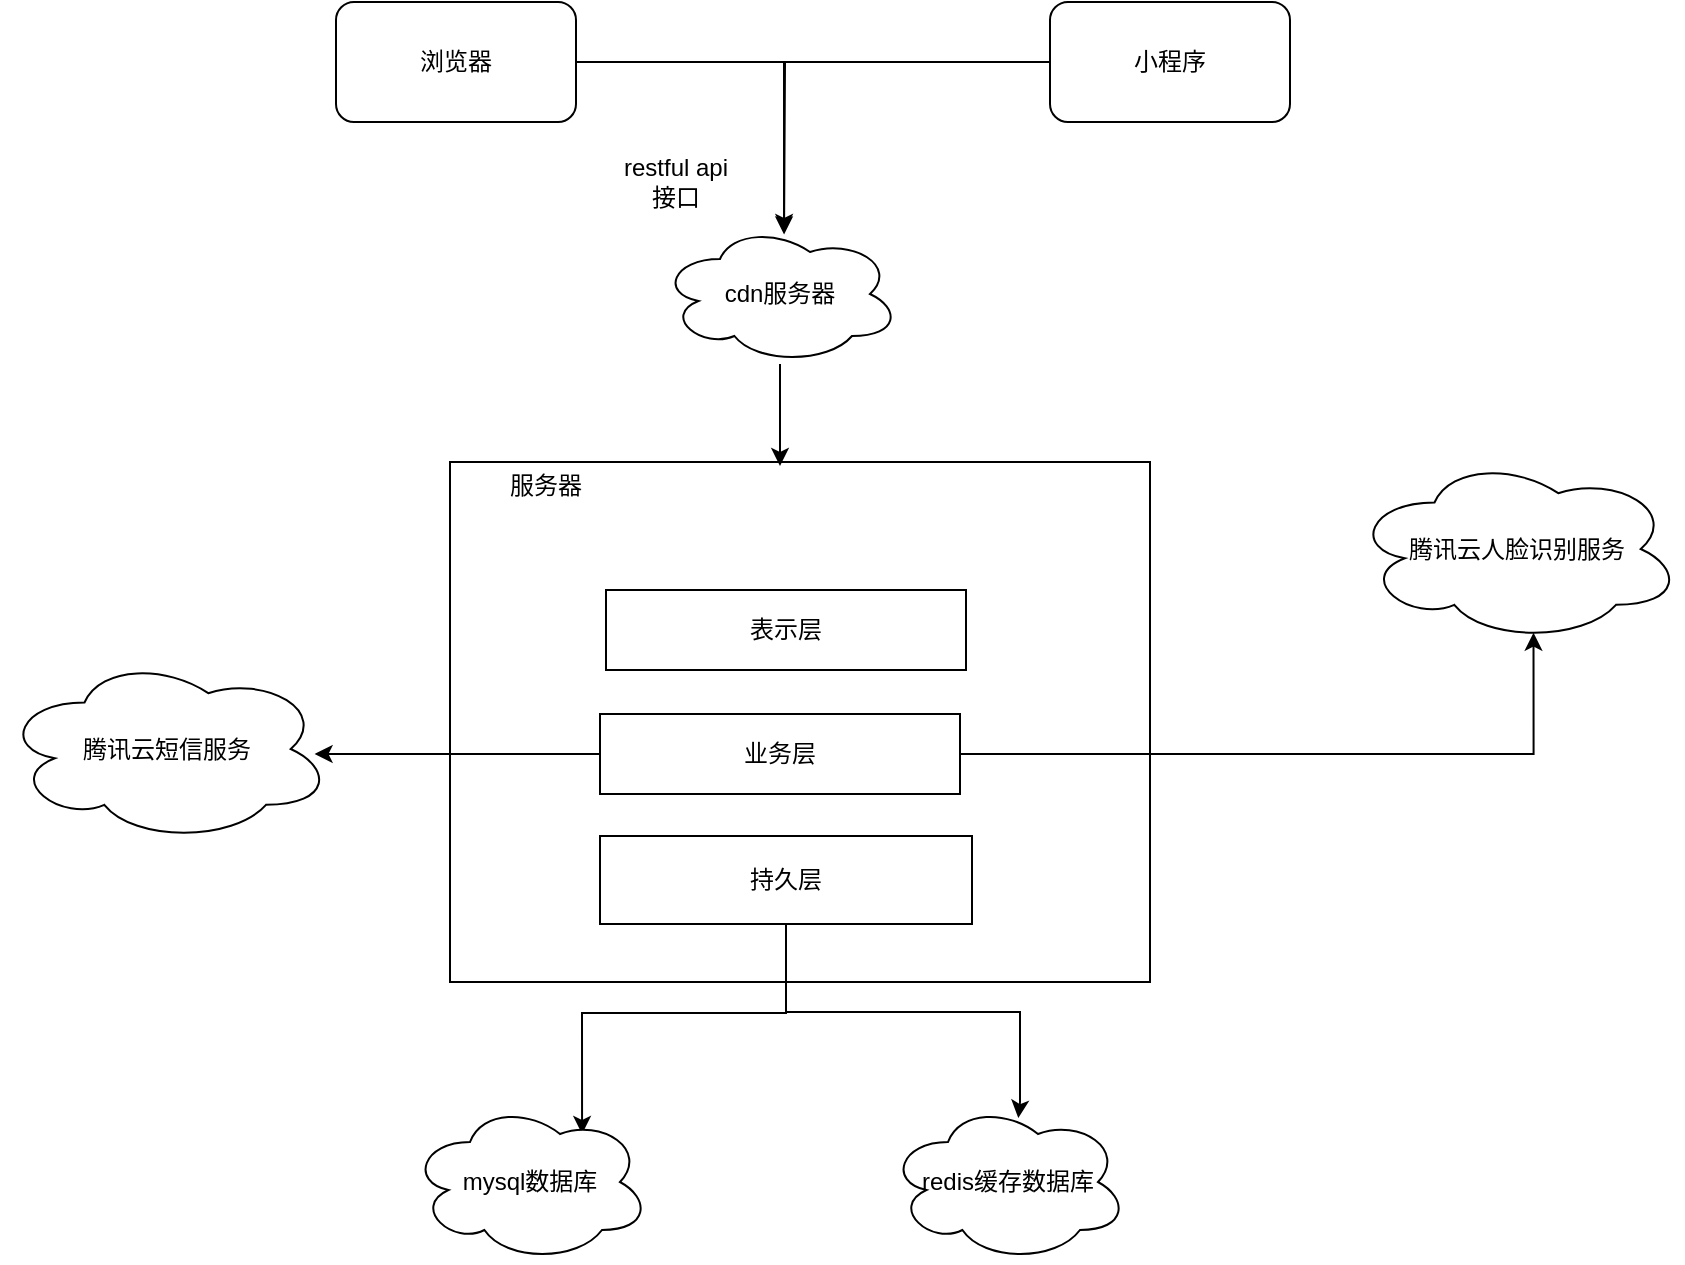 <mxfile version="21.1.8" type="github">
  <diagram name="第 1 页" id="XeerqUyy_gar6S1Ji7a_">
    <mxGraphModel dx="2138" dy="687" grid="0" gridSize="10" guides="1" tooltips="1" connect="1" arrows="1" fold="1" page="1" pageScale="1" pageWidth="827" pageHeight="1169" math="0" shadow="0">
      <root>
        <mxCell id="0" />
        <mxCell id="1" parent="0" />
        <mxCell id="Qf_a833F3A-x0nn4UzPy-19" style="edgeStyle=orthogonalEdgeStyle;rounded=0;orthogonalLoop=1;jettySize=auto;html=1;" edge="1" parent="1" source="Qf_a833F3A-x0nn4UzPy-1">
          <mxGeometry relative="1" as="geometry">
            <mxPoint x="352" y="145" as="targetPoint" />
          </mxGeometry>
        </mxCell>
        <mxCell id="Qf_a833F3A-x0nn4UzPy-1" value="浏览器" style="rounded=1;whiteSpace=wrap;html=1;" vertex="1" parent="1">
          <mxGeometry x="128" y="30" width="120" height="60" as="geometry" />
        </mxCell>
        <mxCell id="Qf_a833F3A-x0nn4UzPy-20" style="edgeStyle=orthogonalEdgeStyle;rounded=0;orthogonalLoop=1;jettySize=auto;html=1;entryX=0.517;entryY=0.075;entryDx=0;entryDy=0;entryPerimeter=0;" edge="1" parent="1" source="Qf_a833F3A-x0nn4UzPy-2" target="Qf_a833F3A-x0nn4UzPy-18">
          <mxGeometry relative="1" as="geometry" />
        </mxCell>
        <mxCell id="Qf_a833F3A-x0nn4UzPy-2" value="小程序" style="rounded=1;whiteSpace=wrap;html=1;" vertex="1" parent="1">
          <mxGeometry x="485" y="30" width="120" height="60" as="geometry" />
        </mxCell>
        <mxCell id="Qf_a833F3A-x0nn4UzPy-5" value="" style="rounded=0;whiteSpace=wrap;html=1;" vertex="1" parent="1">
          <mxGeometry x="185" y="260" width="350" height="260" as="geometry" />
        </mxCell>
        <mxCell id="Qf_a833F3A-x0nn4UzPy-6" value="服务器&lt;br&gt;" style="text;html=1;strokeColor=none;fillColor=none;align=center;verticalAlign=middle;whiteSpace=wrap;rounded=0;" vertex="1" parent="1">
          <mxGeometry x="203" y="257" width="60" height="30" as="geometry" />
        </mxCell>
        <mxCell id="Qf_a833F3A-x0nn4UzPy-10" value="restful api接口" style="text;html=1;strokeColor=none;fillColor=none;align=center;verticalAlign=middle;whiteSpace=wrap;rounded=0;" vertex="1" parent="1">
          <mxGeometry x="268" y="105" width="60" height="30" as="geometry" />
        </mxCell>
        <mxCell id="Qf_a833F3A-x0nn4UzPy-11" value="表示层" style="rounded=0;whiteSpace=wrap;html=1;" vertex="1" parent="1">
          <mxGeometry x="263" y="324" width="180" height="40" as="geometry" />
        </mxCell>
        <mxCell id="Qf_a833F3A-x0nn4UzPy-25" style="edgeStyle=orthogonalEdgeStyle;rounded=0;orthogonalLoop=1;jettySize=auto;html=1;entryX=0.16;entryY=0.55;entryDx=0;entryDy=0;entryPerimeter=0;exitX=0.16;exitY=0.55;exitDx=0;exitDy=0;exitPerimeter=0;" edge="1" parent="1" source="Qf_a833F3A-x0nn4UzPy-17" target="Qf_a833F3A-x0nn4UzPy-17">
          <mxGeometry relative="1" as="geometry" />
        </mxCell>
        <mxCell id="Qf_a833F3A-x0nn4UzPy-31" style="edgeStyle=orthogonalEdgeStyle;rounded=0;orthogonalLoop=1;jettySize=auto;html=1;exitX=1;exitY=0.5;exitDx=0;exitDy=0;entryX=0.55;entryY=0.95;entryDx=0;entryDy=0;entryPerimeter=0;" edge="1" parent="1" source="Qf_a833F3A-x0nn4UzPy-13" target="Qf_a833F3A-x0nn4UzPy-17">
          <mxGeometry relative="1" as="geometry" />
        </mxCell>
        <mxCell id="Qf_a833F3A-x0nn4UzPy-39" style="edgeStyle=orthogonalEdgeStyle;rounded=0;orthogonalLoop=1;jettySize=auto;html=1;" edge="1" parent="1" source="Qf_a833F3A-x0nn4UzPy-13">
          <mxGeometry relative="1" as="geometry">
            <mxPoint x="117.294" y="406" as="targetPoint" />
          </mxGeometry>
        </mxCell>
        <mxCell id="Qf_a833F3A-x0nn4UzPy-13" value="业务层" style="rounded=0;whiteSpace=wrap;html=1;" vertex="1" parent="1">
          <mxGeometry x="260" y="386" width="180" height="40" as="geometry" />
        </mxCell>
        <mxCell id="Qf_a833F3A-x0nn4UzPy-32" style="edgeStyle=orthogonalEdgeStyle;rounded=0;orthogonalLoop=1;jettySize=auto;html=1;entryX=0.717;entryY=0.2;entryDx=0;entryDy=0;entryPerimeter=0;" edge="1" parent="1" source="Qf_a833F3A-x0nn4UzPy-14" target="Qf_a833F3A-x0nn4UzPy-15">
          <mxGeometry relative="1" as="geometry" />
        </mxCell>
        <mxCell id="Qf_a833F3A-x0nn4UzPy-35" style="edgeStyle=orthogonalEdgeStyle;rounded=0;orthogonalLoop=1;jettySize=auto;html=1;entryX=0.543;entryY=0.1;entryDx=0;entryDy=0;entryPerimeter=0;" edge="1" parent="1" source="Qf_a833F3A-x0nn4UzPy-14" target="Qf_a833F3A-x0nn4UzPy-16">
          <mxGeometry relative="1" as="geometry">
            <mxPoint x="444.667" y="579.667" as="targetPoint" />
            <Array as="points">
              <mxPoint x="353" y="535" />
              <mxPoint x="470" y="535" />
              <mxPoint x="470" y="580" />
              <mxPoint x="469" y="580" />
            </Array>
          </mxGeometry>
        </mxCell>
        <mxCell id="Qf_a833F3A-x0nn4UzPy-14" value="持久层" style="rounded=0;whiteSpace=wrap;html=1;" vertex="1" parent="1">
          <mxGeometry x="260" y="447" width="186" height="44" as="geometry" />
        </mxCell>
        <mxCell id="Qf_a833F3A-x0nn4UzPy-15" value="mysql数据库" style="ellipse;shape=cloud;whiteSpace=wrap;html=1;" vertex="1" parent="1">
          <mxGeometry x="165" y="580" width="120" height="80" as="geometry" />
        </mxCell>
        <mxCell id="Qf_a833F3A-x0nn4UzPy-16" value="redis缓存数据库" style="ellipse;shape=cloud;whiteSpace=wrap;html=1;" vertex="1" parent="1">
          <mxGeometry x="404" y="580" width="120" height="80" as="geometry" />
        </mxCell>
        <mxCell id="Qf_a833F3A-x0nn4UzPy-17" value="腾讯云人脸识别服务" style="ellipse;shape=cloud;whiteSpace=wrap;html=1;" vertex="1" parent="1">
          <mxGeometry x="636" y="257" width="165" height="93" as="geometry" />
        </mxCell>
        <mxCell id="Qf_a833F3A-x0nn4UzPy-22" value="" style="edgeStyle=orthogonalEdgeStyle;rounded=0;orthogonalLoop=1;jettySize=auto;html=1;" edge="1" parent="1" source="Qf_a833F3A-x0nn4UzPy-18">
          <mxGeometry relative="1" as="geometry">
            <mxPoint x="350" y="262" as="targetPoint" />
          </mxGeometry>
        </mxCell>
        <mxCell id="Qf_a833F3A-x0nn4UzPy-18" value="cdn服务器" style="ellipse;shape=cloud;whiteSpace=wrap;html=1;" vertex="1" parent="1">
          <mxGeometry x="290" y="141" width="120" height="70" as="geometry" />
        </mxCell>
        <mxCell id="Qf_a833F3A-x0nn4UzPy-24" value="腾讯云短信服务" style="ellipse;shape=cloud;whiteSpace=wrap;html=1;" vertex="1" parent="1">
          <mxGeometry x="-39" y="357" width="165" height="93" as="geometry" />
        </mxCell>
      </root>
    </mxGraphModel>
  </diagram>
</mxfile>
